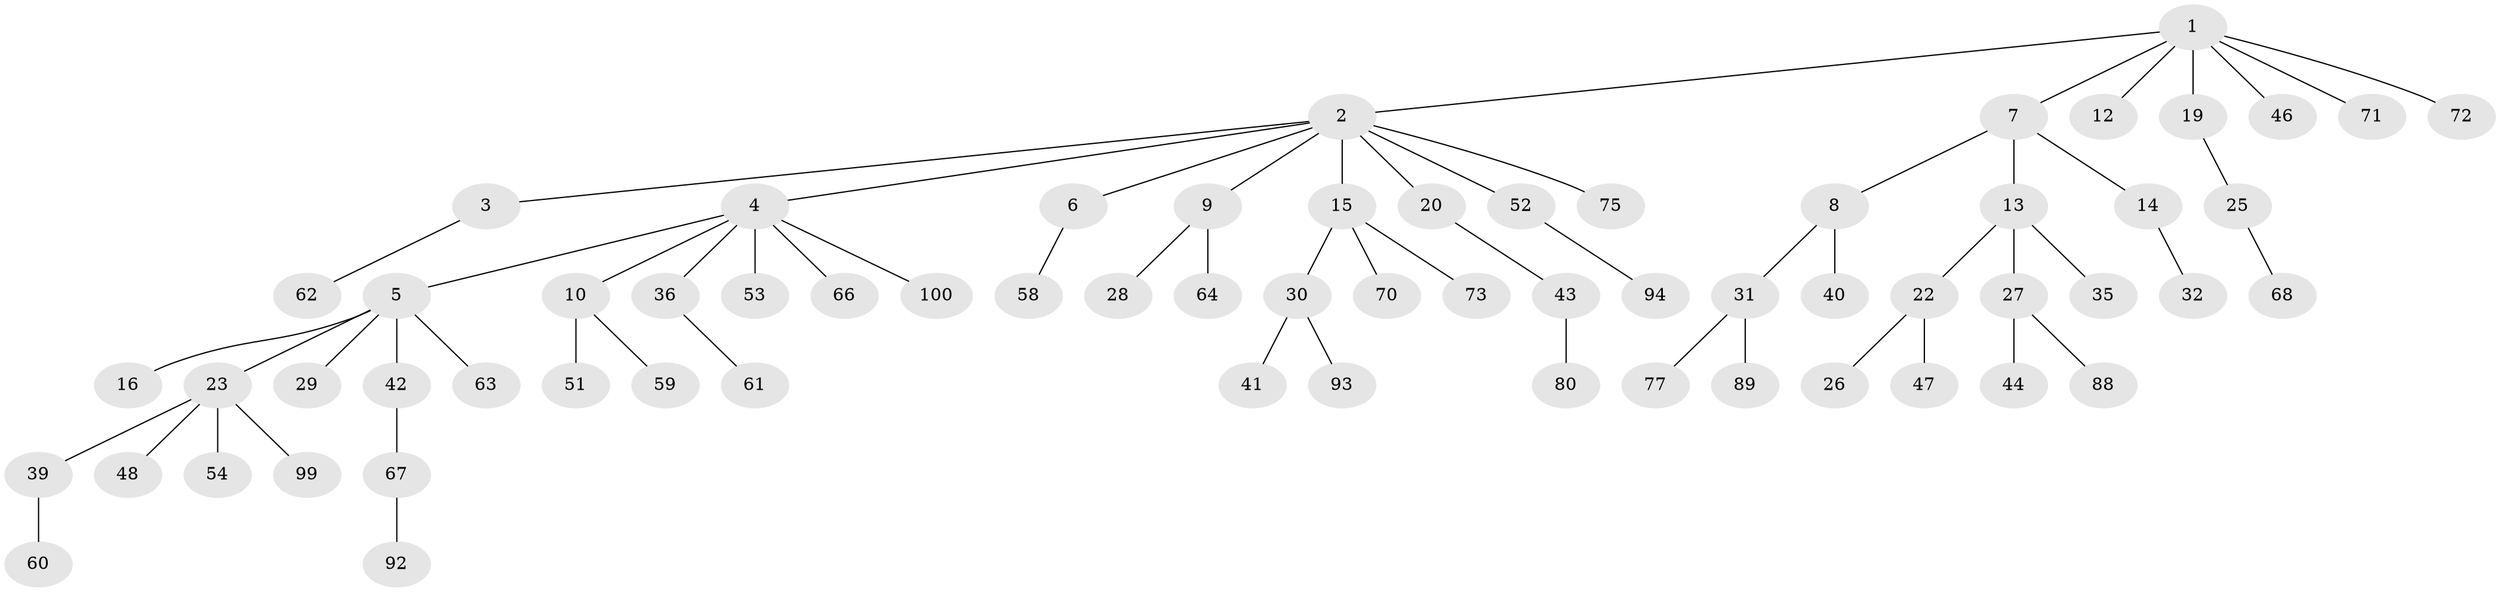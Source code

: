 // original degree distribution, {5: 0.05, 10: 0.01, 3: 0.1, 2: 0.28, 4: 0.07, 1: 0.49}
// Generated by graph-tools (version 1.1) at 2025/11/02/21/25 10:11:10]
// undirected, 66 vertices, 65 edges
graph export_dot {
graph [start="1"]
  node [color=gray90,style=filled];
  1 [super="+24"];
  2 [super="+95"];
  3 [super="+90"];
  4 [super="+21"];
  5 [super="+18"];
  6;
  7 [super="+11"];
  8;
  9 [super="+17"];
  10 [super="+50"];
  12 [super="+38"];
  13 [super="+65"];
  14;
  15 [super="+78"];
  16;
  19 [super="+45"];
  20;
  22;
  23 [super="+37"];
  25 [super="+34"];
  26 [super="+86"];
  27 [super="+33"];
  28 [super="+55"];
  29 [super="+83"];
  30 [super="+56"];
  31 [super="+49"];
  32 [super="+79"];
  35;
  36;
  39;
  40;
  41;
  42;
  43 [super="+69"];
  44;
  46;
  47 [super="+98"];
  48 [super="+57"];
  51 [super="+82"];
  52 [super="+84"];
  53;
  54;
  58 [super="+87"];
  59;
  60 [super="+74"];
  61;
  62;
  63;
  64;
  66 [super="+81"];
  67 [super="+91"];
  68 [super="+85"];
  70 [super="+76"];
  71;
  72;
  73;
  75 [super="+97"];
  77;
  80;
  88;
  89;
  92;
  93;
  94 [super="+96"];
  99;
  100;
  1 -- 2;
  1 -- 7;
  1 -- 12;
  1 -- 19;
  1 -- 72;
  1 -- 46;
  1 -- 71;
  2 -- 3;
  2 -- 4;
  2 -- 6;
  2 -- 9;
  2 -- 15;
  2 -- 20;
  2 -- 52;
  2 -- 75;
  3 -- 62;
  4 -- 5;
  4 -- 10;
  4 -- 100;
  4 -- 66;
  4 -- 53;
  4 -- 36;
  5 -- 16;
  5 -- 23;
  5 -- 63;
  5 -- 42;
  5 -- 29;
  6 -- 58;
  7 -- 8;
  7 -- 14;
  7 -- 13;
  8 -- 31;
  8 -- 40;
  9 -- 28;
  9 -- 64;
  10 -- 59;
  10 -- 51;
  13 -- 22;
  13 -- 27;
  13 -- 35;
  14 -- 32;
  15 -- 30;
  15 -- 70;
  15 -- 73;
  19 -- 25;
  20 -- 43;
  22 -- 26;
  22 -- 47;
  23 -- 39;
  23 -- 48;
  23 -- 99;
  23 -- 54;
  25 -- 68;
  27 -- 44;
  27 -- 88;
  30 -- 41;
  30 -- 93;
  31 -- 89;
  31 -- 77;
  36 -- 61;
  39 -- 60;
  42 -- 67;
  43 -- 80;
  52 -- 94;
  67 -- 92;
}
